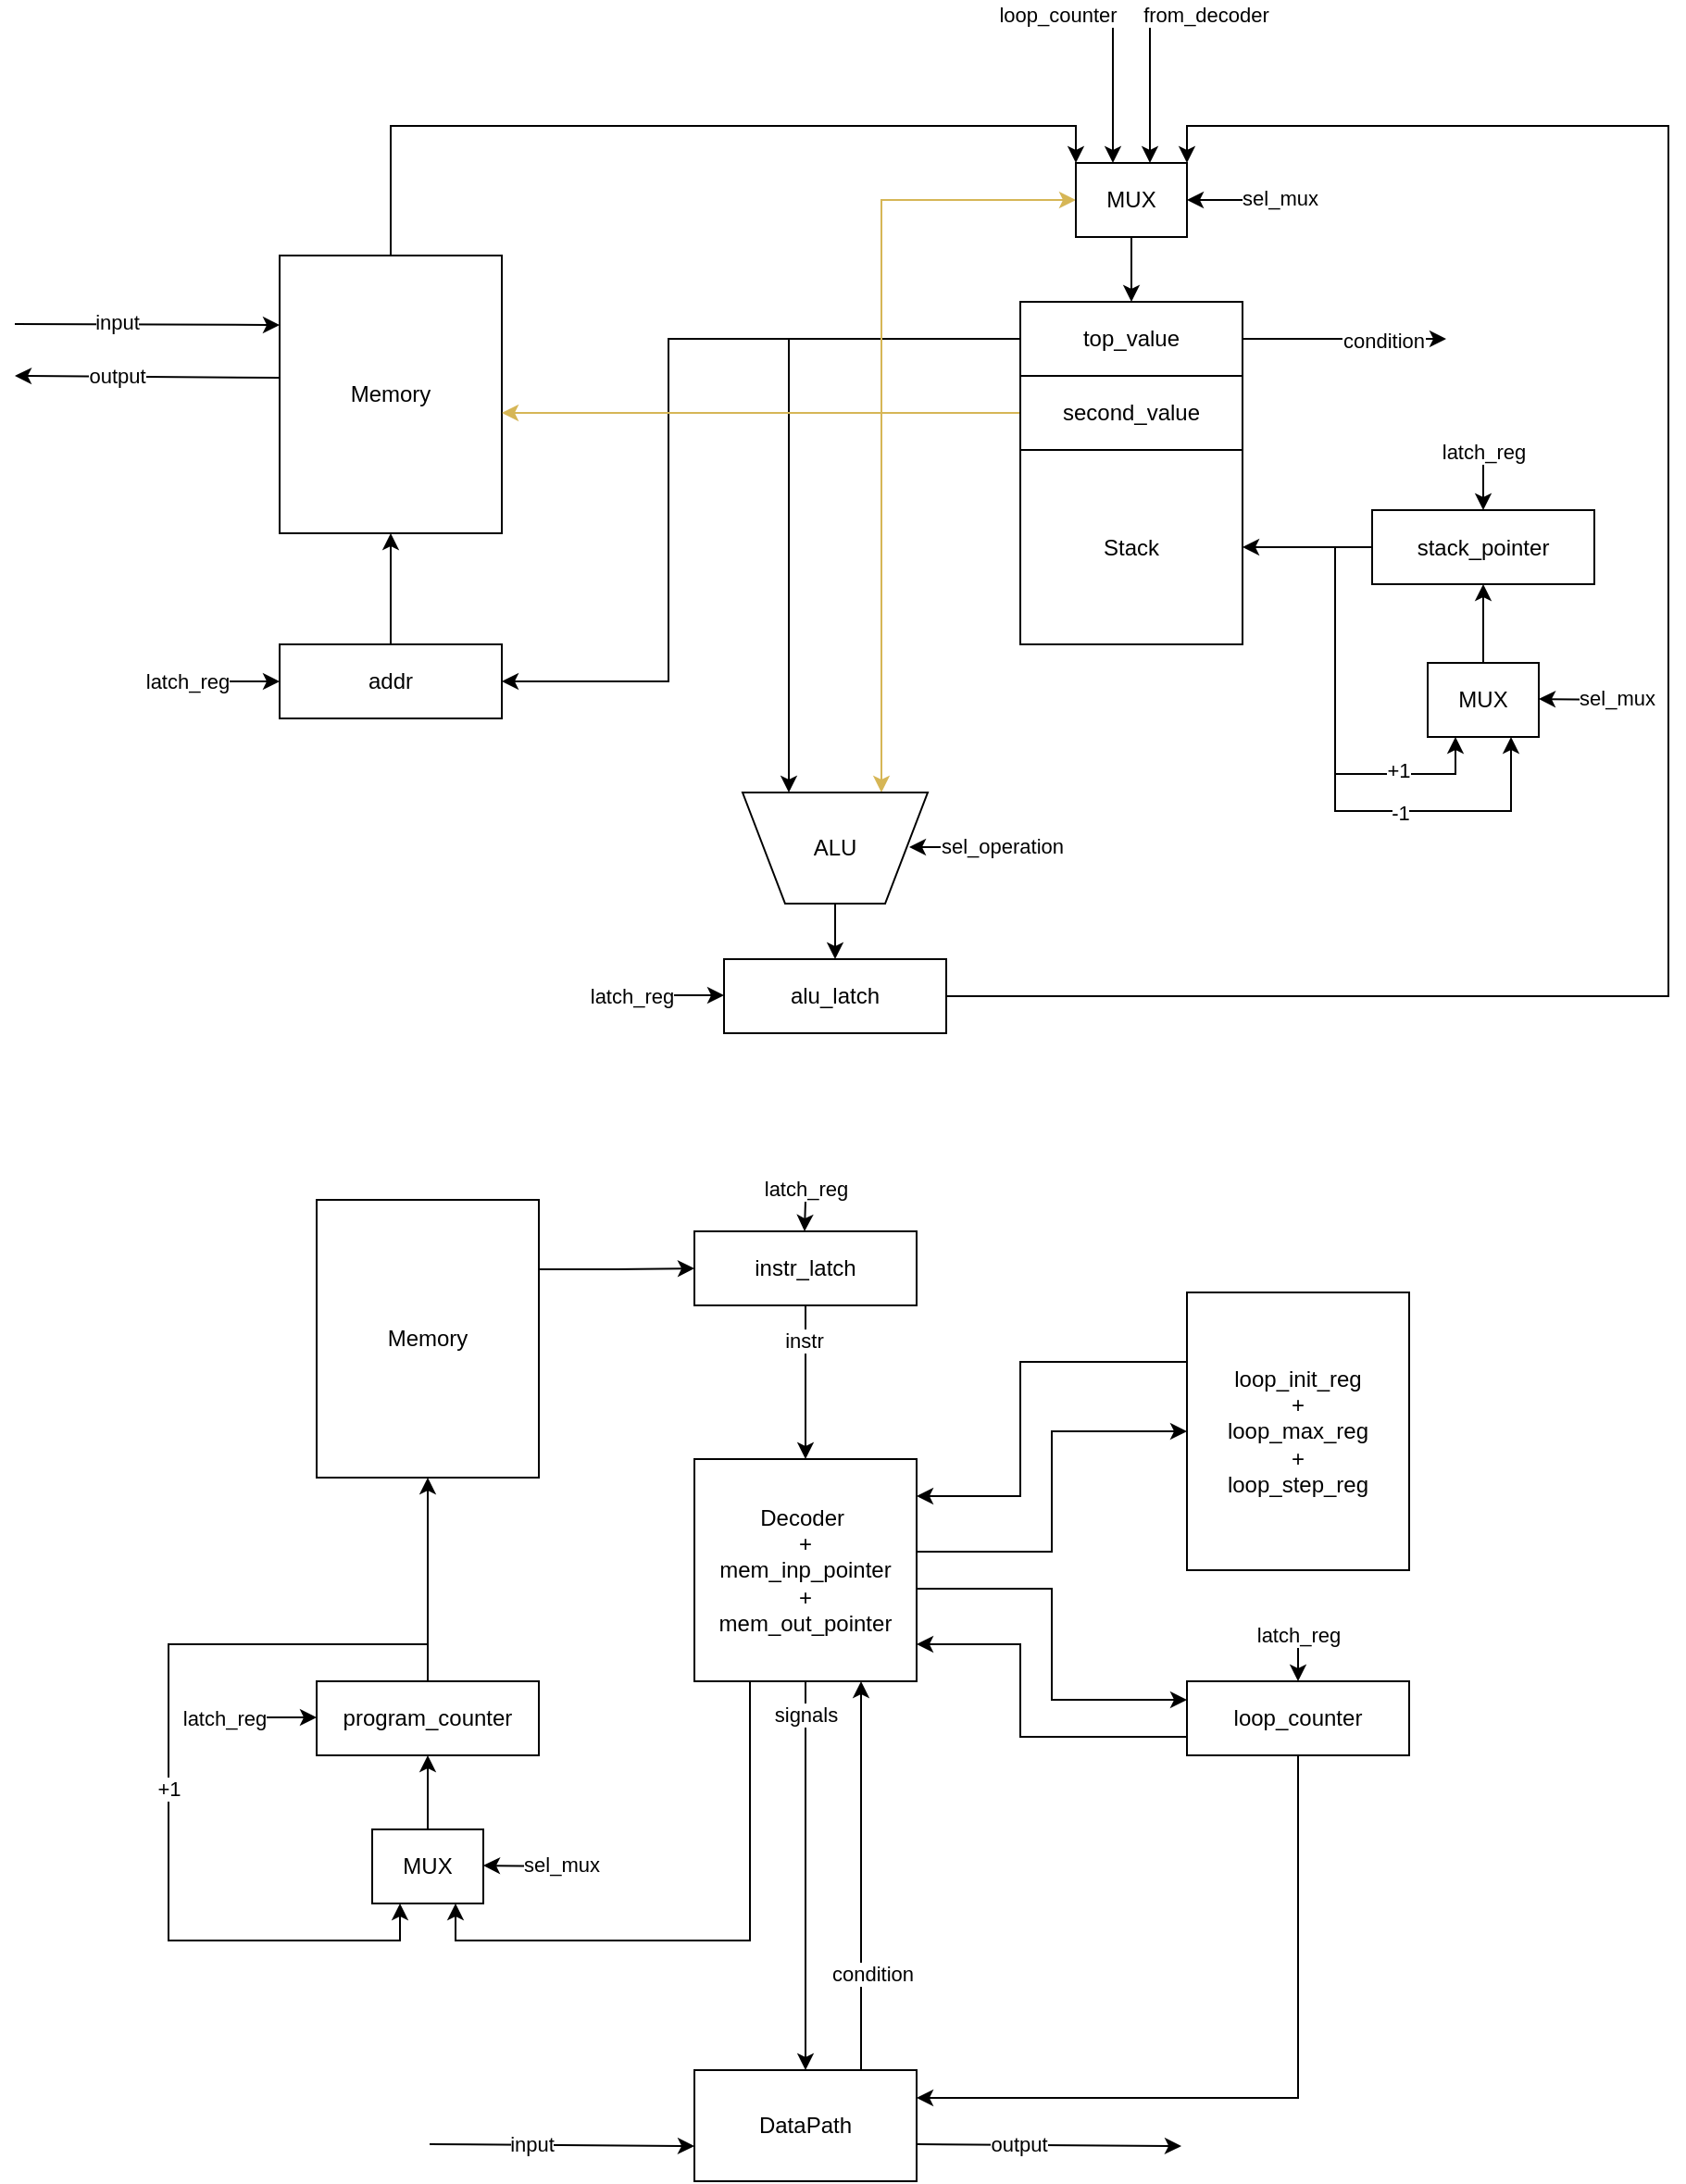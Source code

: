 <mxfile version="23.1.5" type="device">
  <diagram name="Страница — 1" id="_yPNrHJlc7z7WC9egxX4">
    <mxGraphModel dx="3093" dy="2078" grid="1" gridSize="10" guides="1" tooltips="1" connect="1" arrows="1" fold="1" page="1" pageScale="1" pageWidth="827" pageHeight="1169" math="0" shadow="0">
      <root>
        <mxCell id="0" />
        <mxCell id="1" parent="0" />
        <mxCell id="pmxGqTroZoWNSud6sxSf-19" style="edgeStyle=orthogonalEdgeStyle;rounded=0;orthogonalLoop=1;jettySize=auto;html=1;exitX=0.5;exitY=0;exitDx=0;exitDy=0;" parent="1" source="pmxGqTroZoWNSud6sxSf-1" target="pmxGqTroZoWNSud6sxSf-18" edge="1">
          <mxGeometry relative="1" as="geometry">
            <Array as="points">
              <mxPoint x="140" y="-30" />
              <mxPoint x="510" y="-30" />
            </Array>
          </mxGeometry>
        </mxCell>
        <mxCell id="pmxGqTroZoWNSud6sxSf-1" value="Memory" style="rounded=0;whiteSpace=wrap;html=1;" parent="1" vertex="1">
          <mxGeometry x="80" y="40" width="120" height="150" as="geometry" />
        </mxCell>
        <mxCell id="pmxGqTroZoWNSud6sxSf-5" style="edgeStyle=orthogonalEdgeStyle;rounded=0;orthogonalLoop=1;jettySize=auto;html=1;exitX=0.5;exitY=0;exitDx=0;exitDy=0;" parent="1" source="pmxGqTroZoWNSud6sxSf-2" target="pmxGqTroZoWNSud6sxSf-1" edge="1">
          <mxGeometry relative="1" as="geometry" />
        </mxCell>
        <mxCell id="pmxGqTroZoWNSud6sxSf-2" value="addr" style="rounded=0;whiteSpace=wrap;html=1;" parent="1" vertex="1">
          <mxGeometry x="80" y="250" width="120" height="40" as="geometry" />
        </mxCell>
        <mxCell id="pmxGqTroZoWNSud6sxSf-3" value="" style="endArrow=classic;html=1;rounded=0;" parent="1" edge="1">
          <mxGeometry width="50" height="50" relative="1" as="geometry">
            <mxPoint x="30" y="270" as="sourcePoint" />
            <mxPoint x="80" y="270" as="targetPoint" />
          </mxGeometry>
        </mxCell>
        <mxCell id="pmxGqTroZoWNSud6sxSf-4" value="latch_reg" style="edgeLabel;html=1;align=center;verticalAlign=middle;resizable=0;points=[];" parent="pmxGqTroZoWNSud6sxSf-3" vertex="1" connectable="0">
          <mxGeometry x="-0.64" y="2" relative="1" as="geometry">
            <mxPoint x="-9" y="2" as="offset" />
          </mxGeometry>
        </mxCell>
        <mxCell id="pmxGqTroZoWNSud6sxSf-6" value="Stack" style="rounded=0;whiteSpace=wrap;html=1;" parent="1" vertex="1">
          <mxGeometry x="480" y="145" width="120" height="105" as="geometry" />
        </mxCell>
        <mxCell id="pmxGqTroZoWNSud6sxSf-12" style="edgeStyle=orthogonalEdgeStyle;rounded=0;orthogonalLoop=1;jettySize=auto;html=1;exitX=0;exitY=0.5;exitDx=0;exitDy=0;entryX=0.25;entryY=0;entryDx=0;entryDy=0;" parent="1" source="pmxGqTroZoWNSud6sxSf-8" target="pmxGqTroZoWNSud6sxSf-11" edge="1">
          <mxGeometry relative="1" as="geometry" />
        </mxCell>
        <mxCell id="pmxGqTroZoWNSud6sxSf-15" style="edgeStyle=orthogonalEdgeStyle;rounded=0;orthogonalLoop=1;jettySize=auto;html=1;exitX=0;exitY=0.5;exitDx=0;exitDy=0;entryX=1;entryY=0.5;entryDx=0;entryDy=0;" parent="1" source="pmxGqTroZoWNSud6sxSf-8" target="pmxGqTroZoWNSud6sxSf-2" edge="1">
          <mxGeometry relative="1" as="geometry">
            <Array as="points">
              <mxPoint x="290" y="85" />
              <mxPoint x="290" y="270" />
            </Array>
          </mxGeometry>
        </mxCell>
        <mxCell id="pmxGqTroZoWNSud6sxSf-75" style="edgeStyle=orthogonalEdgeStyle;rounded=0;orthogonalLoop=1;jettySize=auto;html=1;exitX=1;exitY=0.5;exitDx=0;exitDy=0;" parent="1" source="pmxGqTroZoWNSud6sxSf-8" edge="1">
          <mxGeometry relative="1" as="geometry">
            <mxPoint x="710" y="85" as="targetPoint" />
          </mxGeometry>
        </mxCell>
        <mxCell id="pmxGqTroZoWNSud6sxSf-76" value="condition" style="edgeLabel;html=1;align=center;verticalAlign=middle;resizable=0;points=[];" parent="pmxGqTroZoWNSud6sxSf-75" vertex="1" connectable="0">
          <mxGeometry x="0.385" relative="1" as="geometry">
            <mxPoint as="offset" />
          </mxGeometry>
        </mxCell>
        <mxCell id="pmxGqTroZoWNSud6sxSf-8" value="top_value" style="rounded=0;whiteSpace=wrap;html=1;" parent="1" vertex="1">
          <mxGeometry x="480" y="65" width="120" height="40" as="geometry" />
        </mxCell>
        <mxCell id="pmxGqTroZoWNSud6sxSf-14" style="edgeStyle=orthogonalEdgeStyle;rounded=0;orthogonalLoop=1;jettySize=auto;html=1;exitX=0;exitY=0.5;exitDx=0;exitDy=0;" parent="1" source="pmxGqTroZoWNSud6sxSf-9" target="pmxGqTroZoWNSud6sxSf-6" edge="1">
          <mxGeometry relative="1" as="geometry" />
        </mxCell>
        <mxCell id="pmxGqTroZoWNSud6sxSf-23" style="edgeStyle=orthogonalEdgeStyle;rounded=0;orthogonalLoop=1;jettySize=auto;html=1;exitX=0;exitY=0.5;exitDx=0;exitDy=0;entryX=0.25;entryY=1;entryDx=0;entryDy=0;" parent="1" source="pmxGqTroZoWNSud6sxSf-9" target="pmxGqTroZoWNSud6sxSf-22" edge="1">
          <mxGeometry relative="1" as="geometry" />
        </mxCell>
        <mxCell id="pmxGqTroZoWNSud6sxSf-55" value="+1" style="edgeLabel;html=1;align=center;verticalAlign=middle;resizable=0;points=[];" parent="pmxGqTroZoWNSud6sxSf-23" vertex="1" connectable="0">
          <mxGeometry x="0.543" y="-3" relative="1" as="geometry">
            <mxPoint x="1" y="-5" as="offset" />
          </mxGeometry>
        </mxCell>
        <mxCell id="pmxGqTroZoWNSud6sxSf-24" style="edgeStyle=orthogonalEdgeStyle;rounded=0;orthogonalLoop=1;jettySize=auto;html=1;exitX=0;exitY=0.5;exitDx=0;exitDy=0;entryX=0.75;entryY=1;entryDx=0;entryDy=0;" parent="1" source="pmxGqTroZoWNSud6sxSf-9" target="pmxGqTroZoWNSud6sxSf-22" edge="1">
          <mxGeometry relative="1" as="geometry">
            <Array as="points">
              <mxPoint x="650" y="198" />
              <mxPoint x="650" y="340" />
              <mxPoint x="745" y="340" />
            </Array>
          </mxGeometry>
        </mxCell>
        <mxCell id="pmxGqTroZoWNSud6sxSf-56" value="-1" style="edgeLabel;html=1;align=center;verticalAlign=middle;resizable=0;points=[];" parent="pmxGqTroZoWNSud6sxSf-24" vertex="1" connectable="0">
          <mxGeometry x="0.361" y="-5" relative="1" as="geometry">
            <mxPoint x="-5" y="-4" as="offset" />
          </mxGeometry>
        </mxCell>
        <mxCell id="pmxGqTroZoWNSud6sxSf-9" value="stack_pointer" style="rounded=0;whiteSpace=wrap;html=1;" parent="1" vertex="1">
          <mxGeometry x="670" y="177.5" width="120" height="40" as="geometry" />
        </mxCell>
        <mxCell id="pmxGqTroZoWNSud6sxSf-13" style="edgeStyle=orthogonalEdgeStyle;rounded=0;orthogonalLoop=1;jettySize=auto;html=1;exitX=0;exitY=0.5;exitDx=0;exitDy=0;entryX=0.75;entryY=0;entryDx=0;entryDy=0;fillColor=#fff2cc;strokeColor=#d6b656;" parent="1" source="pmxGqTroZoWNSud6sxSf-10" target="pmxGqTroZoWNSud6sxSf-11" edge="1">
          <mxGeometry relative="1" as="geometry" />
        </mxCell>
        <mxCell id="pmxGqTroZoWNSud6sxSf-67" style="edgeStyle=orthogonalEdgeStyle;rounded=0;orthogonalLoop=1;jettySize=auto;html=1;exitX=0;exitY=0.5;exitDx=0;exitDy=0;fillColor=#fff2cc;strokeColor=#d6b656;" parent="1" source="pmxGqTroZoWNSud6sxSf-10" target="pmxGqTroZoWNSud6sxSf-1" edge="1">
          <mxGeometry relative="1" as="geometry">
            <Array as="points">
              <mxPoint x="270" y="125" />
              <mxPoint x="270" y="125" />
            </Array>
          </mxGeometry>
        </mxCell>
        <mxCell id="pmxGqTroZoWNSud6sxSf-83" style="edgeStyle=orthogonalEdgeStyle;rounded=0;orthogonalLoop=1;jettySize=auto;html=1;exitX=0;exitY=0.5;exitDx=0;exitDy=0;entryX=0;entryY=0.5;entryDx=0;entryDy=0;fillColor=#fff2cc;strokeColor=#d6b656;" parent="1" source="pmxGqTroZoWNSud6sxSf-10" target="pmxGqTroZoWNSud6sxSf-18" edge="1">
          <mxGeometry relative="1" as="geometry">
            <Array as="points">
              <mxPoint x="405" y="125" />
              <mxPoint x="405" y="10" />
            </Array>
          </mxGeometry>
        </mxCell>
        <mxCell id="pmxGqTroZoWNSud6sxSf-10" value="second_value" style="rounded=0;whiteSpace=wrap;html=1;" parent="1" vertex="1">
          <mxGeometry x="480" y="105" width="120" height="40" as="geometry" />
        </mxCell>
        <mxCell id="pmxGqTroZoWNSud6sxSf-49" style="edgeStyle=orthogonalEdgeStyle;rounded=0;orthogonalLoop=1;jettySize=auto;html=1;exitX=0.5;exitY=1;exitDx=0;exitDy=0;" parent="1" source="pmxGqTroZoWNSud6sxSf-11" target="pmxGqTroZoWNSud6sxSf-48" edge="1">
          <mxGeometry relative="1" as="geometry" />
        </mxCell>
        <mxCell id="pmxGqTroZoWNSud6sxSf-11" value="ALU" style="verticalLabelPosition=middle;verticalAlign=middle;html=1;shape=trapezoid;perimeter=trapezoidPerimeter;whiteSpace=wrap;size=0.23;arcSize=10;flipV=1;labelPosition=center;align=center;" parent="1" vertex="1">
          <mxGeometry x="330" y="330" width="100" height="60" as="geometry" />
        </mxCell>
        <mxCell id="pmxGqTroZoWNSud6sxSf-21" style="edgeStyle=orthogonalEdgeStyle;rounded=0;orthogonalLoop=1;jettySize=auto;html=1;exitX=0.5;exitY=1;exitDx=0;exitDy=0;" parent="1" source="pmxGqTroZoWNSud6sxSf-18" target="pmxGqTroZoWNSud6sxSf-8" edge="1">
          <mxGeometry relative="1" as="geometry" />
        </mxCell>
        <mxCell id="pmxGqTroZoWNSud6sxSf-18" value="MUX" style="rounded=0;whiteSpace=wrap;html=1;" parent="1" vertex="1">
          <mxGeometry x="510" y="-10" width="60" height="40" as="geometry" />
        </mxCell>
        <mxCell id="pmxGqTroZoWNSud6sxSf-25" style="edgeStyle=orthogonalEdgeStyle;rounded=0;orthogonalLoop=1;jettySize=auto;html=1;exitX=0.5;exitY=0;exitDx=0;exitDy=0;" parent="1" source="pmxGqTroZoWNSud6sxSf-22" target="pmxGqTroZoWNSud6sxSf-9" edge="1">
          <mxGeometry relative="1" as="geometry" />
        </mxCell>
        <mxCell id="pmxGqTroZoWNSud6sxSf-22" value="MUX" style="rounded=0;whiteSpace=wrap;html=1;" parent="1" vertex="1">
          <mxGeometry x="700" y="260" width="60" height="40" as="geometry" />
        </mxCell>
        <mxCell id="pmxGqTroZoWNSud6sxSf-44" style="edgeStyle=orthogonalEdgeStyle;rounded=0;orthogonalLoop=1;jettySize=auto;html=1;exitX=1;exitY=0.25;exitDx=0;exitDy=0;" parent="1" source="pmxGqTroZoWNSud6sxSf-30" target="pmxGqTroZoWNSud6sxSf-33" edge="1">
          <mxGeometry relative="1" as="geometry" />
        </mxCell>
        <mxCell id="pmxGqTroZoWNSud6sxSf-30" value="Memory" style="rounded=0;whiteSpace=wrap;html=1;" parent="1" vertex="1">
          <mxGeometry x="100" y="550" width="120" height="150" as="geometry" />
        </mxCell>
        <mxCell id="pmxGqTroZoWNSud6sxSf-32" style="edgeStyle=orthogonalEdgeStyle;rounded=0;orthogonalLoop=1;jettySize=auto;html=1;exitX=0.5;exitY=0;exitDx=0;exitDy=0;" parent="1" source="pmxGqTroZoWNSud6sxSf-31" target="pmxGqTroZoWNSud6sxSf-30" edge="1">
          <mxGeometry relative="1" as="geometry" />
        </mxCell>
        <mxCell id="pmxGqTroZoWNSud6sxSf-58" style="edgeStyle=orthogonalEdgeStyle;rounded=0;orthogonalLoop=1;jettySize=auto;html=1;exitX=0.5;exitY=0;exitDx=0;exitDy=0;entryX=0.25;entryY=1;entryDx=0;entryDy=0;" parent="1" source="pmxGqTroZoWNSud6sxSf-31" target="pmxGqTroZoWNSud6sxSf-57" edge="1">
          <mxGeometry relative="1" as="geometry">
            <Array as="points">
              <mxPoint x="160" y="790" />
              <mxPoint x="20" y="790" />
              <mxPoint x="20" y="950" />
              <mxPoint x="145" y="950" />
            </Array>
          </mxGeometry>
        </mxCell>
        <mxCell id="pmxGqTroZoWNSud6sxSf-73" value="+1" style="edgeLabel;html=1;align=center;verticalAlign=middle;resizable=0;points=[];" parent="pmxGqTroZoWNSud6sxSf-58" vertex="1" connectable="0">
          <mxGeometry x="0.023" relative="1" as="geometry">
            <mxPoint as="offset" />
          </mxGeometry>
        </mxCell>
        <mxCell id="pmxGqTroZoWNSud6sxSf-31" value="program_counter" style="rounded=0;whiteSpace=wrap;html=1;" parent="1" vertex="1">
          <mxGeometry x="100" y="810" width="120" height="40" as="geometry" />
        </mxCell>
        <mxCell id="pmxGqTroZoWNSud6sxSf-45" style="edgeStyle=orthogonalEdgeStyle;rounded=0;orthogonalLoop=1;jettySize=auto;html=1;exitX=0.5;exitY=1;exitDx=0;exitDy=0;" parent="1" source="pmxGqTroZoWNSud6sxSf-33" target="pmxGqTroZoWNSud6sxSf-34" edge="1">
          <mxGeometry relative="1" as="geometry" />
        </mxCell>
        <mxCell id="pmxGqTroZoWNSud6sxSf-79" value="instr" style="edgeLabel;html=1;align=center;verticalAlign=middle;resizable=0;points=[];" parent="pmxGqTroZoWNSud6sxSf-45" vertex="1" connectable="0">
          <mxGeometry x="-0.547" y="-1" relative="1" as="geometry">
            <mxPoint as="offset" />
          </mxGeometry>
        </mxCell>
        <mxCell id="pmxGqTroZoWNSud6sxSf-33" value="instr_latch" style="rounded=0;whiteSpace=wrap;html=1;" parent="1" vertex="1">
          <mxGeometry x="304" y="567" width="120" height="40" as="geometry" />
        </mxCell>
        <mxCell id="pmxGqTroZoWNSud6sxSf-47" style="edgeStyle=orthogonalEdgeStyle;rounded=0;orthogonalLoop=1;jettySize=auto;html=1;exitX=0.5;exitY=1;exitDx=0;exitDy=0;" parent="1" source="pmxGqTroZoWNSud6sxSf-34" target="pmxGqTroZoWNSud6sxSf-46" edge="1">
          <mxGeometry relative="1" as="geometry" />
        </mxCell>
        <mxCell id="pmxGqTroZoWNSud6sxSf-78" value="signals" style="edgeLabel;html=1;align=center;verticalAlign=middle;resizable=0;points=[];" parent="pmxGqTroZoWNSud6sxSf-47" vertex="1" connectable="0">
          <mxGeometry x="-0.829" relative="1" as="geometry">
            <mxPoint as="offset" />
          </mxGeometry>
        </mxCell>
        <mxCell id="pmxGqTroZoWNSud6sxSf-68" style="edgeStyle=orthogonalEdgeStyle;rounded=0;orthogonalLoop=1;jettySize=auto;html=1;" parent="1" source="pmxGqTroZoWNSud6sxSf-34" target="pmxGqTroZoWNSud6sxSf-35" edge="1">
          <mxGeometry relative="1" as="geometry">
            <Array as="points">
              <mxPoint x="497" y="740" />
              <mxPoint x="497" y="675" />
            </Array>
          </mxGeometry>
        </mxCell>
        <mxCell id="pmxGqTroZoWNSud6sxSf-69" style="edgeStyle=orthogonalEdgeStyle;rounded=0;orthogonalLoop=1;jettySize=auto;html=1;" parent="1" source="pmxGqTroZoWNSud6sxSf-34" target="pmxGqTroZoWNSud6sxSf-37" edge="1">
          <mxGeometry relative="1" as="geometry">
            <Array as="points">
              <mxPoint x="497" y="760" />
              <mxPoint x="497" y="820" />
            </Array>
          </mxGeometry>
        </mxCell>
        <mxCell id="pmxGqTroZoWNSud6sxSf-85" style="edgeStyle=orthogonalEdgeStyle;rounded=0;orthogonalLoop=1;jettySize=auto;html=1;exitX=0.25;exitY=1;exitDx=0;exitDy=0;entryX=0.75;entryY=1;entryDx=0;entryDy=0;" parent="1" source="pmxGqTroZoWNSud6sxSf-34" target="pmxGqTroZoWNSud6sxSf-57" edge="1">
          <mxGeometry relative="1" as="geometry" />
        </mxCell>
        <mxCell id="pmxGqTroZoWNSud6sxSf-34" value="&lt;div&gt;Decoder&amp;nbsp;&lt;/div&gt;&lt;div&gt;+&lt;br&gt;&lt;/div&gt;&lt;div&gt;mem_inp_pointer&lt;/div&gt;&lt;div&gt;+&lt;br&gt;&lt;/div&gt;&lt;div&gt;mem_out_pointer&lt;br&gt;&lt;/div&gt;" style="rounded=0;whiteSpace=wrap;html=1;" parent="1" vertex="1">
          <mxGeometry x="304" y="690" width="120" height="120" as="geometry" />
        </mxCell>
        <mxCell id="pmxGqTroZoWNSud6sxSf-71" style="edgeStyle=orthogonalEdgeStyle;rounded=0;orthogonalLoop=1;jettySize=auto;html=1;exitX=0;exitY=0.25;exitDx=0;exitDy=0;" parent="1" source="pmxGqTroZoWNSud6sxSf-35" target="pmxGqTroZoWNSud6sxSf-34" edge="1">
          <mxGeometry relative="1" as="geometry">
            <Array as="points">
              <mxPoint x="480" y="638" />
              <mxPoint x="480" y="710" />
            </Array>
          </mxGeometry>
        </mxCell>
        <mxCell id="pmxGqTroZoWNSud6sxSf-35" value="loop_init_reg&lt;br&gt;+&lt;br&gt;loop_max_reg&lt;br&gt;+&lt;br&gt;loop_step_reg" style="rounded=0;whiteSpace=wrap;html=1;" parent="1" vertex="1">
          <mxGeometry x="570" y="600" width="120" height="150" as="geometry" />
        </mxCell>
        <mxCell id="pmxGqTroZoWNSud6sxSf-72" style="edgeStyle=orthogonalEdgeStyle;rounded=0;orthogonalLoop=1;jettySize=auto;html=1;exitX=0;exitY=0.75;exitDx=0;exitDy=0;" parent="1" source="pmxGqTroZoWNSud6sxSf-37" target="pmxGqTroZoWNSud6sxSf-34" edge="1">
          <mxGeometry relative="1" as="geometry">
            <Array as="points">
              <mxPoint x="480" y="840" />
              <mxPoint x="480" y="790" />
            </Array>
          </mxGeometry>
        </mxCell>
        <mxCell id="pmxGqTroZoWNSud6sxSf-80" style="edgeStyle=orthogonalEdgeStyle;rounded=0;orthogonalLoop=1;jettySize=auto;html=1;exitX=0.5;exitY=1;exitDx=0;exitDy=0;entryX=1;entryY=0.25;entryDx=0;entryDy=0;" parent="1" source="pmxGqTroZoWNSud6sxSf-37" target="pmxGqTroZoWNSud6sxSf-46" edge="1">
          <mxGeometry relative="1" as="geometry" />
        </mxCell>
        <mxCell id="pmxGqTroZoWNSud6sxSf-37" value="loop_counter" style="rounded=0;whiteSpace=wrap;html=1;" parent="1" vertex="1">
          <mxGeometry x="570" y="810" width="120" height="40" as="geometry" />
        </mxCell>
        <mxCell id="pmxGqTroZoWNSud6sxSf-74" style="edgeStyle=orthogonalEdgeStyle;rounded=0;orthogonalLoop=1;jettySize=auto;html=1;exitX=0.75;exitY=0;exitDx=0;exitDy=0;entryX=0.75;entryY=1;entryDx=0;entryDy=0;" parent="1" source="pmxGqTroZoWNSud6sxSf-46" target="pmxGqTroZoWNSud6sxSf-34" edge="1">
          <mxGeometry relative="1" as="geometry">
            <mxPoint x="400" y="570" as="targetPoint" />
          </mxGeometry>
        </mxCell>
        <mxCell id="pmxGqTroZoWNSud6sxSf-77" value="condition" style="edgeLabel;html=1;align=center;verticalAlign=middle;resizable=0;points=[];" parent="pmxGqTroZoWNSud6sxSf-74" vertex="1" connectable="0">
          <mxGeometry x="0.067" y="-5" relative="1" as="geometry">
            <mxPoint x="1" y="60" as="offset" />
          </mxGeometry>
        </mxCell>
        <mxCell id="pmxGqTroZoWNSud6sxSf-46" value="DataPath" style="rounded=0;whiteSpace=wrap;html=1;" parent="1" vertex="1">
          <mxGeometry x="304" y="1020" width="120" height="60" as="geometry" />
        </mxCell>
        <mxCell id="pmxGqTroZoWNSud6sxSf-50" style="edgeStyle=orthogonalEdgeStyle;rounded=0;orthogonalLoop=1;jettySize=auto;html=1;exitX=1;exitY=0.5;exitDx=0;exitDy=0;" parent="1" source="pmxGqTroZoWNSud6sxSf-48" target="pmxGqTroZoWNSud6sxSf-18" edge="1">
          <mxGeometry relative="1" as="geometry">
            <Array as="points">
              <mxPoint x="830" y="440" />
              <mxPoint x="830" y="-30" />
              <mxPoint x="570" y="-30" />
            </Array>
          </mxGeometry>
        </mxCell>
        <mxCell id="pmxGqTroZoWNSud6sxSf-48" value="alu_latch" style="rounded=0;whiteSpace=wrap;html=1;" parent="1" vertex="1">
          <mxGeometry x="320" y="420" width="120" height="40" as="geometry" />
        </mxCell>
        <mxCell id="pmxGqTroZoWNSud6sxSf-51" value="" style="endArrow=classic;html=1;rounded=0;entryX=0;entryY=0.25;entryDx=0;entryDy=0;" parent="1" target="pmxGqTroZoWNSud6sxSf-1" edge="1">
          <mxGeometry width="50" height="50" relative="1" as="geometry">
            <mxPoint x="-63" y="77" as="sourcePoint" />
            <mxPoint x="-20" y="80" as="targetPoint" />
          </mxGeometry>
        </mxCell>
        <mxCell id="pmxGqTroZoWNSud6sxSf-52" value="input" style="edgeLabel;html=1;align=center;verticalAlign=middle;resizable=0;points=[];" parent="pmxGqTroZoWNSud6sxSf-51" vertex="1" connectable="0">
          <mxGeometry x="-0.235" y="1" relative="1" as="geometry">
            <mxPoint as="offset" />
          </mxGeometry>
        </mxCell>
        <mxCell id="pmxGqTroZoWNSud6sxSf-53" value="" style="endArrow=none;html=1;rounded=0;entryX=0;entryY=0.25;entryDx=0;entryDy=0;endFill=0;startArrow=classic;startFill=1;" parent="1" edge="1">
          <mxGeometry width="50" height="50" relative="1" as="geometry">
            <mxPoint x="-63" y="105" as="sourcePoint" />
            <mxPoint x="80" y="106" as="targetPoint" />
          </mxGeometry>
        </mxCell>
        <mxCell id="pmxGqTroZoWNSud6sxSf-54" value="output" style="edgeLabel;html=1;align=center;verticalAlign=middle;resizable=0;points=[];" parent="pmxGqTroZoWNSud6sxSf-53" vertex="1" connectable="0">
          <mxGeometry x="-0.235" y="1" relative="1" as="geometry">
            <mxPoint as="offset" />
          </mxGeometry>
        </mxCell>
        <mxCell id="pmxGqTroZoWNSud6sxSf-84" style="edgeStyle=orthogonalEdgeStyle;rounded=0;orthogonalLoop=1;jettySize=auto;html=1;exitX=0.5;exitY=0;exitDx=0;exitDy=0;entryX=0.5;entryY=1;entryDx=0;entryDy=0;" parent="1" source="pmxGqTroZoWNSud6sxSf-57" target="pmxGqTroZoWNSud6sxSf-31" edge="1">
          <mxGeometry relative="1" as="geometry" />
        </mxCell>
        <mxCell id="pmxGqTroZoWNSud6sxSf-57" value="MUX" style="rounded=0;whiteSpace=wrap;html=1;" parent="1" vertex="1">
          <mxGeometry x="130" y="890" width="60" height="40" as="geometry" />
        </mxCell>
        <mxCell id="pmxGqTroZoWNSud6sxSf-59" value="" style="endArrow=classic;html=1;rounded=0;entryX=0;entryY=0.25;entryDx=0;entryDy=0;" parent="1" edge="1">
          <mxGeometry width="50" height="50" relative="1" as="geometry">
            <mxPoint x="161" y="1060" as="sourcePoint" />
            <mxPoint x="304" y="1061" as="targetPoint" />
          </mxGeometry>
        </mxCell>
        <mxCell id="pmxGqTroZoWNSud6sxSf-60" value="input" style="edgeLabel;html=1;align=center;verticalAlign=middle;resizable=0;points=[];" parent="pmxGqTroZoWNSud6sxSf-59" vertex="1" connectable="0">
          <mxGeometry x="-0.235" y="1" relative="1" as="geometry">
            <mxPoint as="offset" />
          </mxGeometry>
        </mxCell>
        <mxCell id="pmxGqTroZoWNSud6sxSf-61" value="" style="endArrow=classic;html=1;rounded=0;entryX=0;entryY=0.25;entryDx=0;entryDy=0;" parent="1" edge="1">
          <mxGeometry width="50" height="50" relative="1" as="geometry">
            <mxPoint x="424" y="1060" as="sourcePoint" />
            <mxPoint x="567" y="1061" as="targetPoint" />
          </mxGeometry>
        </mxCell>
        <mxCell id="pmxGqTroZoWNSud6sxSf-62" value="output" style="edgeLabel;html=1;align=center;verticalAlign=middle;resizable=0;points=[];" parent="pmxGqTroZoWNSud6sxSf-61" vertex="1" connectable="0">
          <mxGeometry x="-0.235" y="1" relative="1" as="geometry">
            <mxPoint as="offset" />
          </mxGeometry>
        </mxCell>
        <mxCell id="pmxGqTroZoWNSud6sxSf-65" value="" style="endArrow=classic;html=1;rounded=0;" parent="1" target="pmxGqTroZoWNSud6sxSf-18" edge="1">
          <mxGeometry width="50" height="50" relative="1" as="geometry">
            <mxPoint x="630" y="10" as="sourcePoint" />
            <mxPoint x="630" y="220" as="targetPoint" />
          </mxGeometry>
        </mxCell>
        <mxCell id="pmxGqTroZoWNSud6sxSf-66" value="sel_mux" style="edgeLabel;html=1;align=center;verticalAlign=middle;resizable=0;points=[];" parent="pmxGqTroZoWNSud6sxSf-65" vertex="1" connectable="0">
          <mxGeometry x="-0.667" y="-1" relative="1" as="geometry">
            <mxPoint as="offset" />
          </mxGeometry>
        </mxCell>
        <mxCell id="pmxGqTroZoWNSud6sxSf-81" value="" style="endArrow=classic;html=1;rounded=0;" parent="1" edge="1">
          <mxGeometry width="50" height="50" relative="1" as="geometry">
            <mxPoint x="530" y="-90" as="sourcePoint" />
            <mxPoint x="530" y="-10" as="targetPoint" />
          </mxGeometry>
        </mxCell>
        <mxCell id="pmxGqTroZoWNSud6sxSf-82" value="loop_counter" style="edgeLabel;html=1;align=center;verticalAlign=middle;resizable=0;points=[];" parent="pmxGqTroZoWNSud6sxSf-81" vertex="1" connectable="0">
          <mxGeometry x="-0.708" y="-4" relative="1" as="geometry">
            <mxPoint x="-26" y="-12" as="offset" />
          </mxGeometry>
        </mxCell>
        <mxCell id="pmxGqTroZoWNSud6sxSf-86" value="" style="endArrow=classic;html=1;rounded=0;" parent="1" edge="1">
          <mxGeometry width="50" height="50" relative="1" as="geometry">
            <mxPoint x="810" y="280" as="sourcePoint" />
            <mxPoint x="760" y="279.5" as="targetPoint" />
          </mxGeometry>
        </mxCell>
        <mxCell id="pmxGqTroZoWNSud6sxSf-87" value="sel_mux" style="edgeLabel;html=1;align=center;verticalAlign=middle;resizable=0;points=[];" parent="pmxGqTroZoWNSud6sxSf-86" vertex="1" connectable="0">
          <mxGeometry x="-0.667" y="-1" relative="1" as="geometry">
            <mxPoint as="offset" />
          </mxGeometry>
        </mxCell>
        <mxCell id="pmxGqTroZoWNSud6sxSf-88" value="" style="endArrow=classic;html=1;rounded=0;" parent="1" edge="1">
          <mxGeometry width="50" height="50" relative="1" as="geometry">
            <mxPoint x="480" y="359.5" as="sourcePoint" />
            <mxPoint x="420" y="359.5" as="targetPoint" />
          </mxGeometry>
        </mxCell>
        <mxCell id="pmxGqTroZoWNSud6sxSf-89" value="sel_operation" style="edgeLabel;html=1;align=center;verticalAlign=middle;resizable=0;points=[];" parent="pmxGqTroZoWNSud6sxSf-88" vertex="1" connectable="0">
          <mxGeometry x="-0.667" y="-1" relative="1" as="geometry">
            <mxPoint as="offset" />
          </mxGeometry>
        </mxCell>
        <mxCell id="pmxGqTroZoWNSud6sxSf-91" value="" style="endArrow=classic;html=1;rounded=0;" parent="1" target="pmxGqTroZoWNSud6sxSf-9" edge="1">
          <mxGeometry width="50" height="50" relative="1" as="geometry">
            <mxPoint x="730" y="150" as="sourcePoint" />
            <mxPoint x="790" y="124.5" as="targetPoint" />
          </mxGeometry>
        </mxCell>
        <mxCell id="pmxGqTroZoWNSud6sxSf-92" value="latch_reg" style="edgeLabel;html=1;align=center;verticalAlign=middle;resizable=0;points=[];" parent="pmxGqTroZoWNSud6sxSf-91" vertex="1" connectable="0">
          <mxGeometry x="-0.64" y="2" relative="1" as="geometry">
            <mxPoint x="-2" y="-9" as="offset" />
          </mxGeometry>
        </mxCell>
        <mxCell id="pmxGqTroZoWNSud6sxSf-93" value="" style="endArrow=classic;html=1;rounded=0;" parent="1" edge="1">
          <mxGeometry width="50" height="50" relative="1" as="geometry">
            <mxPoint x="364" y="550" as="sourcePoint" />
            <mxPoint x="363.5" y="567" as="targetPoint" />
          </mxGeometry>
        </mxCell>
        <mxCell id="pmxGqTroZoWNSud6sxSf-94" value="latch_reg" style="edgeLabel;html=1;align=center;verticalAlign=middle;resizable=0;points=[];" parent="pmxGqTroZoWNSud6sxSf-93" vertex="1" connectable="0">
          <mxGeometry x="-0.64" y="2" relative="1" as="geometry">
            <mxPoint x="-2" y="-9" as="offset" />
          </mxGeometry>
        </mxCell>
        <mxCell id="pmxGqTroZoWNSud6sxSf-95" value="" style="endArrow=classic;html=1;rounded=0;" parent="1" edge="1">
          <mxGeometry width="50" height="50" relative="1" as="geometry">
            <mxPoint x="630" y="790" as="sourcePoint" />
            <mxPoint x="630" y="810" as="targetPoint" />
          </mxGeometry>
        </mxCell>
        <mxCell id="pmxGqTroZoWNSud6sxSf-96" value="latch_reg" style="edgeLabel;html=1;align=center;verticalAlign=middle;resizable=0;points=[];" parent="pmxGqTroZoWNSud6sxSf-95" vertex="1" connectable="0">
          <mxGeometry x="-0.64" y="2" relative="1" as="geometry">
            <mxPoint x="-2" y="-9" as="offset" />
          </mxGeometry>
        </mxCell>
        <mxCell id="pmxGqTroZoWNSud6sxSf-97" value="" style="endArrow=classic;html=1;rounded=0;" parent="1" edge="1">
          <mxGeometry width="50" height="50" relative="1" as="geometry">
            <mxPoint x="240" y="910" as="sourcePoint" />
            <mxPoint x="190" y="909.5" as="targetPoint" />
          </mxGeometry>
        </mxCell>
        <mxCell id="pmxGqTroZoWNSud6sxSf-98" value="sel_mux" style="edgeLabel;html=1;align=center;verticalAlign=middle;resizable=0;points=[];" parent="pmxGqTroZoWNSud6sxSf-97" vertex="1" connectable="0">
          <mxGeometry x="-0.667" y="-1" relative="1" as="geometry">
            <mxPoint as="offset" />
          </mxGeometry>
        </mxCell>
        <mxCell id="pmxGqTroZoWNSud6sxSf-99" value="" style="endArrow=classic;html=1;rounded=0;" parent="1" edge="1">
          <mxGeometry width="50" height="50" relative="1" as="geometry">
            <mxPoint x="50" y="829.5" as="sourcePoint" />
            <mxPoint x="100" y="829.5" as="targetPoint" />
          </mxGeometry>
        </mxCell>
        <mxCell id="pmxGqTroZoWNSud6sxSf-100" value="latch_reg" style="edgeLabel;html=1;align=center;verticalAlign=middle;resizable=0;points=[];" parent="pmxGqTroZoWNSud6sxSf-99" vertex="1" connectable="0">
          <mxGeometry x="-0.64" y="2" relative="1" as="geometry">
            <mxPoint x="-9" y="2" as="offset" />
          </mxGeometry>
        </mxCell>
        <mxCell id="pmxGqTroZoWNSud6sxSf-106" value="" style="endArrow=classic;html=1;rounded=0;" parent="1" edge="1">
          <mxGeometry width="50" height="50" relative="1" as="geometry">
            <mxPoint x="550" y="-90" as="sourcePoint" />
            <mxPoint x="550" y="-10" as="targetPoint" />
          </mxGeometry>
        </mxCell>
        <mxCell id="pmxGqTroZoWNSud6sxSf-107" value="from_decoder" style="edgeLabel;html=1;align=center;verticalAlign=middle;resizable=0;points=[];" parent="pmxGqTroZoWNSud6sxSf-106" vertex="1" connectable="0">
          <mxGeometry x="-0.708" y="-4" relative="1" as="geometry">
            <mxPoint x="34" y="-12" as="offset" />
          </mxGeometry>
        </mxCell>
        <mxCell id="pmxGqTroZoWNSud6sxSf-108" value="" style="endArrow=classic;html=1;rounded=0;" parent="1" edge="1">
          <mxGeometry width="50" height="50" relative="1" as="geometry">
            <mxPoint x="270" y="439.5" as="sourcePoint" />
            <mxPoint x="320" y="439.5" as="targetPoint" />
          </mxGeometry>
        </mxCell>
        <mxCell id="pmxGqTroZoWNSud6sxSf-109" value="latch_reg" style="edgeLabel;html=1;align=center;verticalAlign=middle;resizable=0;points=[];" parent="pmxGqTroZoWNSud6sxSf-108" vertex="1" connectable="0">
          <mxGeometry x="-0.64" y="2" relative="1" as="geometry">
            <mxPoint x="-9" y="2" as="offset" />
          </mxGeometry>
        </mxCell>
      </root>
    </mxGraphModel>
  </diagram>
</mxfile>
